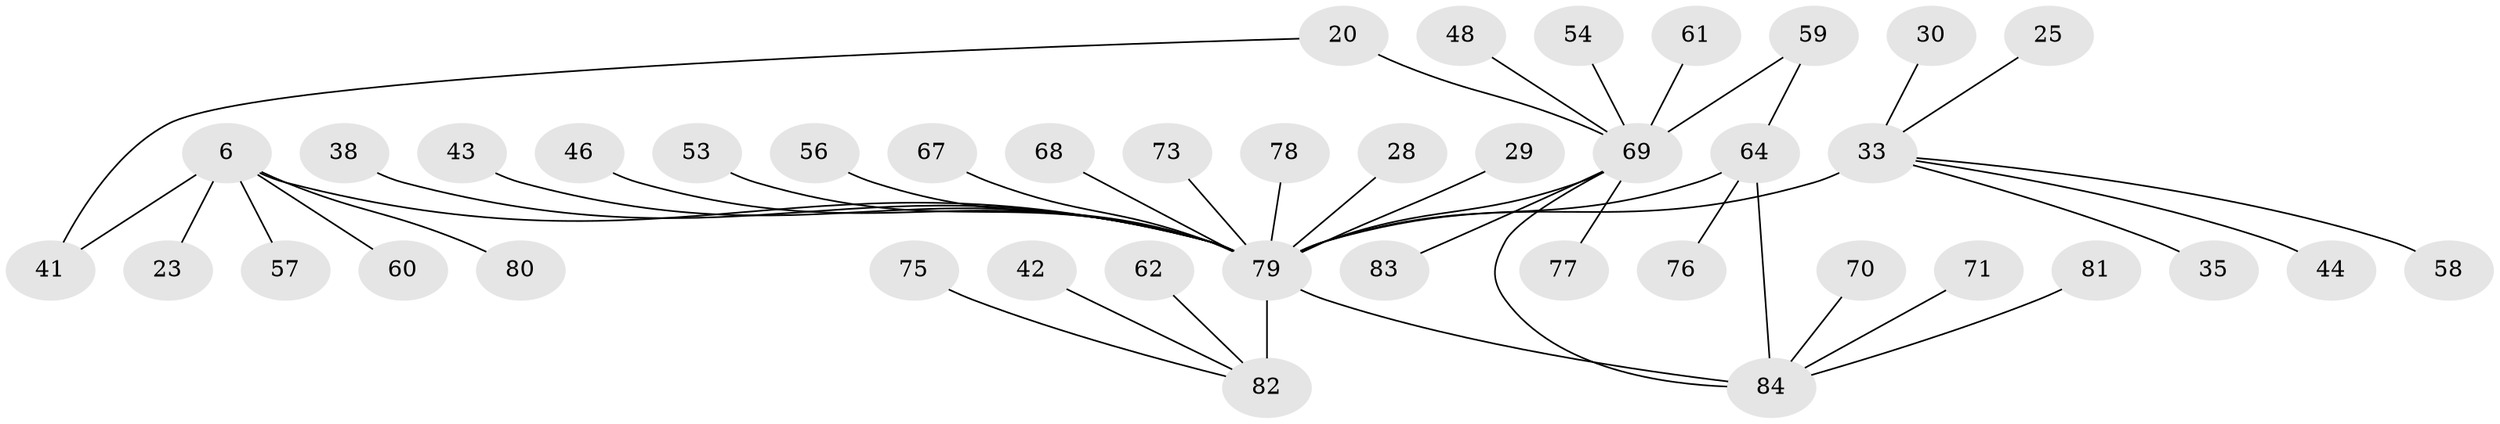 // original degree distribution, {4: 0.023809523809523808, 8: 0.023809523809523808, 6: 0.03571428571428571, 7: 0.03571428571428571, 5: 0.047619047619047616, 10: 0.03571428571428571, 12: 0.011904761904761904, 3: 0.047619047619047616, 9: 0.011904761904761904, 1: 0.5238095238095238, 2: 0.20238095238095238}
// Generated by graph-tools (version 1.1) at 2025/55/03/09/25 04:55:34]
// undirected, 42 vertices, 45 edges
graph export_dot {
graph [start="1"]
  node [color=gray90,style=filled];
  6 [super="+5"];
  20 [super="+18"];
  23;
  25;
  28;
  29;
  30;
  33 [super="+15"];
  35;
  38;
  41;
  42;
  43;
  44 [super="+39"];
  46 [super="+34"];
  48;
  53;
  54;
  56 [super="+45"];
  57;
  58;
  59;
  60;
  61;
  62;
  64 [super="+49+11+26"];
  67;
  68 [super="+36+55"];
  69 [super="+19+22"];
  70;
  71;
  73 [super="+52"];
  75;
  76;
  77;
  78 [super="+40"];
  79 [super="+63+65+66"];
  80;
  81;
  82 [super="+3"];
  83 [super="+72"];
  84 [super="+74+24+21+51"];
  6 -- 41;
  6 -- 80;
  6 -- 23;
  6 -- 57;
  6 -- 60;
  6 -- 79 [weight=5];
  20 -- 41;
  20 -- 69 [weight=4];
  25 -- 33;
  28 -- 79;
  29 -- 79;
  30 -- 33;
  33 -- 35;
  33 -- 44;
  33 -- 58;
  33 -- 79 [weight=6];
  38 -- 79;
  42 -- 82;
  43 -- 79;
  46 -- 79;
  48 -- 69;
  53 -- 79;
  54 -- 69;
  56 -- 79;
  59 -- 64;
  59 -- 69;
  61 -- 69;
  62 -- 82;
  64 -- 84 [weight=3];
  64 -- 76;
  64 -- 79 [weight=3];
  67 -- 79;
  68 -- 79;
  69 -- 77;
  69 -- 83;
  69 -- 84 [weight=2];
  69 -- 79 [weight=3];
  70 -- 84;
  71 -- 84;
  73 -- 79 [weight=2];
  75 -- 82;
  78 -- 79;
  79 -- 84 [weight=2];
  79 -- 82 [weight=4];
  81 -- 84;
}

